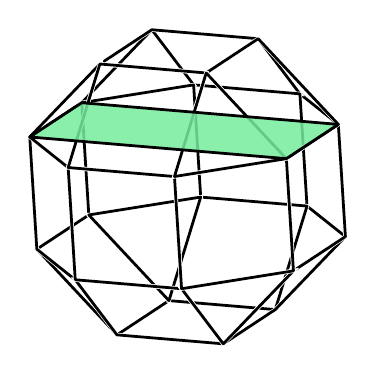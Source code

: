 % polymake for julian
% Fri Jul  6 09:28:16 2018
% unnamed

\begin{tikzpicture}[x  = {(0.9cm,-0.076cm)},
                    y  = {(-0.06cm,0.95cm)},
                    z  = {(-0.44cm,-0.29cm)},
                    scale = .75,
                    color = {lightgray}]


  % DEF POINTS
  \coordinate (v0_unnamed__1) at (2.414, 1, 1);
  \coordinate (v1_unnamed__1) at (1, 2.414, 1);
  \coordinate (v2_unnamed__1) at (2.414, 1, -1);
  \coordinate (v3_unnamed__1) at (1, 1, 2.414);
  \coordinate (v4_unnamed__1) at (1, 2.414, -1);
  \coordinate (v5_unnamed__1) at (2.414, -1, 1);
  \coordinate (v6_unnamed__1) at (1, 1, -2.414);
  \coordinate (v7_unnamed__1) at (1, -1, 2.414);
  \coordinate (v8_unnamed__1) at (-1, 2.414, 1);
  \coordinate (v9_unnamed__1) at (2.414, -1, -1);
  \coordinate (v10_unnamed__1) at (1, -2.414, 1);
  \coordinate (v11_unnamed__1) at (-1, 1, 2.414);
  \coordinate (v12_unnamed__1) at (1, -1, -2.414);
  \coordinate (v13_unnamed__1) at (-1, 2.414, -1);
  \coordinate (v14_unnamed__1) at (-2.414, 1, 1);
  \coordinate (v15_unnamed__1) at (1, -2.414, -1);
  \coordinate (v16_unnamed__1) at (-1, 1, -2.414);
  \coordinate (v17_unnamed__1) at (-1, -1, 2.414);
  \coordinate (v18_unnamed__1) at (-2.414, 1, -1);
  \coordinate (v19_unnamed__1) at (-1, -2.414, 1);
  \coordinate (v20_unnamed__1) at (-1, -1, -2.414);
  \coordinate (v21_unnamed__1) at (-2.414, -1, 1);
  \coordinate (v22_unnamed__1) at (-1, -2.414, -1);
  \coordinate (v23_unnamed__1) at (-2.414, -1, -1);


  % EDGES STYLE
  \definecolor{edgecolor_unnamed__1}{rgb}{ 0,0,0 }
  \tikzstyle{facestyle_unnamed__1} = [fill=none, fill opacity=0.85, preaction={draw=white, line cap=round, line width=1.5 pt}, draw=edgecolor_unnamed__1, line width=1 pt, line cap=round, line join=round]


  % FACES and EDGES and POINTS in the right order
  \draw[facestyle_unnamed__1] (v2_unnamed__1) -- (v6_unnamed__1) -- (v4_unnamed__1) -- (v2_unnamed__1) -- cycle;
  \draw[facestyle_unnamed__1] (v18_unnamed__1) -- (v14_unnamed__1) -- (v8_unnamed__1) -- (v13_unnamed__1) -- (v18_unnamed__1) -- cycle;
  \draw[facestyle_unnamed__1] (v15_unnamed__1) -- (v10_unnamed__1) -- (v19_unnamed__1) -- (v22_unnamed__1) -- (v15_unnamed__1) -- cycle;
  \draw[facestyle_unnamed__1] (v2_unnamed__1) -- (v9_unnamed__1) -- (v12_unnamed__1) -- (v6_unnamed__1) -- (v2_unnamed__1) -- cycle;
  \draw[facestyle_unnamed__1] (v18_unnamed__1) -- (v23_unnamed__1) -- (v21_unnamed__1) -- (v14_unnamed__1) -- (v18_unnamed__1) -- cycle;
  \draw[facestyle_unnamed__1] (v6_unnamed__1) -- (v16_unnamed__1) -- (v13_unnamed__1) -- (v4_unnamed__1) -- (v6_unnamed__1) -- cycle;
  \draw[facestyle_unnamed__1] (v12_unnamed__1) -- (v9_unnamed__1) -- (v15_unnamed__1) -- (v12_unnamed__1) -- cycle;
  \draw[facestyle_unnamed__1] (v22_unnamed__1) -- (v19_unnamed__1) -- (v21_unnamed__1) -- (v23_unnamed__1) -- (v22_unnamed__1) -- cycle;
  \draw[facestyle_unnamed__1] (v6_unnamed__1) -- (v12_unnamed__1) -- (v20_unnamed__1) -- (v16_unnamed__1) -- (v6_unnamed__1) -- cycle;


  %POINTS


  %FACETS
  \draw[facestyle_unnamed__1] (v16_unnamed__1) -- (v18_unnamed__1) -- (v13_unnamed__1) -- (v16_unnamed__1) -- cycle;
  \draw[facestyle_unnamed__1] (v12_unnamed__1) -- (v15_unnamed__1) -- (v22_unnamed__1) -- (v20_unnamed__1) -- (v12_unnamed__1) -- cycle;


  %POINTS


  %FACETS
  \draw[facestyle_unnamed__1] (v16_unnamed__1) -- (v20_unnamed__1) -- (v23_unnamed__1) -- (v18_unnamed__1) -- (v16_unnamed__1) -- cycle;


  %POINTS


  %FACETS
  \draw[facestyle_unnamed__1] (v20_unnamed__1) -- (v22_unnamed__1) -- (v23_unnamed__1) -- (v20_unnamed__1) -- cycle;


  %POINTS


  %FACETS
  \draw[facestyle_unnamed__1] (v19_unnamed__1) -- (v17_unnamed__1) -- (v21_unnamed__1) -- (v19_unnamed__1) -- cycle;
  \draw[facestyle_unnamed__1] (v15_unnamed__1) -- (v9_unnamed__1) -- (v5_unnamed__1) -- (v10_unnamed__1) -- (v15_unnamed__1) -- cycle;


  %POINTS


  %FACETS
  \draw[facestyle_unnamed__1] (v4_unnamed__1) -- (v13_unnamed__1) -- (v8_unnamed__1) -- (v1_unnamed__1) -- (v4_unnamed__1) -- cycle;


  %POINTS


  %FACETS
  \draw[facestyle_unnamed__1] (v14_unnamed__1) -- (v21_unnamed__1) -- (v17_unnamed__1) -- (v11_unnamed__1) -- (v14_unnamed__1) -- cycle;


  %POINTS


  %FACETS
  \draw[facestyle_unnamed__1] (v5_unnamed__1) -- (v9_unnamed__1) -- (v2_unnamed__1) -- (v0_unnamed__1) -- (v5_unnamed__1) -- cycle;


  %POINTS


  %FACETS
  \draw[facestyle_unnamed__1] (v10_unnamed__1) -- (v7_unnamed__1) -- (v17_unnamed__1) -- (v19_unnamed__1) -- (v10_unnamed__1) -- cycle;


  %POINTS


  %FACETS
  \draw[facestyle_unnamed__1] (v14_unnamed__1) -- (v11_unnamed__1) -- (v8_unnamed__1) -- (v14_unnamed__1) -- cycle;


  %POINTS


  %FACETS
  \draw[facestyle_unnamed__1] (v2_unnamed__1) -- (v4_unnamed__1) -- (v1_unnamed__1) -- (v0_unnamed__1) -- (v2_unnamed__1) -- cycle;


  %POINTS


  %FACETS
  \draw[facestyle_unnamed__1] (v7_unnamed__1) -- (v3_unnamed__1) -- (v11_unnamed__1) -- (v17_unnamed__1) -- (v7_unnamed__1) -- cycle;


  %POINTS


  %FACETS
  \draw[facestyle_unnamed__1] (v10_unnamed__1) -- (v5_unnamed__1) -- (v7_unnamed__1) -- (v10_unnamed__1) -- cycle;


  %POINTS


  %FACETS
  \draw[facestyle_unnamed__1] (v1_unnamed__1) -- (v8_unnamed__1) -- (v11_unnamed__1) -- (v3_unnamed__1) -- (v1_unnamed__1) -- cycle;


  %POINTS


  %FACETS
  \draw[facestyle_unnamed__1] (v5_unnamed__1) -- (v0_unnamed__1) -- (v3_unnamed__1) -- (v7_unnamed__1) -- (v5_unnamed__1) -- cycle;


  %POINTS


  %FACETS
  \draw[facestyle_unnamed__1] (v0_unnamed__1) -- (v1_unnamed__1) -- (v3_unnamed__1) -- (v0_unnamed__1) -- cycle;


  %POINTS


  %FACETS

  % DEF POINTS
  \coordinate (v0_unnamed__2) at (2.414, 1, 1);
  \coordinate (v1_unnamed__2) at (2.414, 1, -1);
  \coordinate (v2_unnamed__2) at (-2.414, 1, 1);
  \coordinate (v3_unnamed__2) at (-2.414, 1, -1);


  % EDGES STYLE
  \definecolor{edgecolor_unnamed__2}{rgb}{ 0,0,0 }

  % FACES STYLE
  \definecolor{facetcolor_unnamed__2}{rgb}{ 0.467,0.925,0.62 }

  \tikzstyle{facestyle_unnamed__2} = [fill=facetcolor_unnamed__2, fill opacity=0.85, draw=edgecolor_unnamed__2, line width=1 pt, line cap=round, line join=round]


  % FACES and EDGES and POINTS in the right order
  \draw[facestyle_unnamed__2] (v2_unnamed__2) -- (v0_unnamed__2) -- (v1_unnamed__2) -- (v3_unnamed__2) -- (v2_unnamed__2) -- cycle;


  %POINTS


  %FACETS

\end{tikzpicture}
